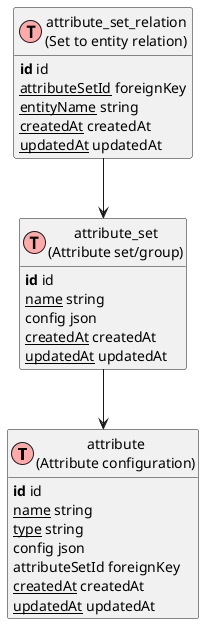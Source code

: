 @startuml
' uncomment the line below if you're using computer with a retina display
' skinparam dpi 300
!define Table(name,desc) class name as "desc" << (T,#FFAAAA) >>
!define ForeignTable(name,desc) class name as "desc" << (T,#ada6a6) >>
!define TranslationTable(name,desc) class name as "desc" << (I,#4286f4) >>
' we use bold for primary key
' green color for unique
' and underscore for not_null
!define primary_key(x) <b>x</b>
!define unique(x) <color:green>x</color>
!define not_null(x) <u>x</u>
' other tags available:
' <i></i>
' <back:COLOR></color>, where color is a color name or html color code
' (#FFAACC)
' see: http://plantuml.com/classes.html#More
hide methods
hide stereotypes
hide empty members
skinparam backgroundColor #FFFFFF

' entities

Table(ShopwareCoreFrameworkAttributeAttributeDefinition, "attribute\n(Attribute configuration)") {
   primary_key(id) id
   not_null(name) string
   not_null(type) string
   config json
   attributeSetId foreignKey
   not_null(createdAt) createdAt
   not_null(updatedAt) updatedAt
}
Table(ShopwareCoreFrameworkAttributeAggregateAttributeSetAttributeSetDefinition, "attribute_set\n(Attribute set/group)") {
   primary_key(id) id
   not_null(name) string
   config json
   not_null(createdAt) createdAt
   not_null(updatedAt) updatedAt
}
Table(ShopwareCoreFrameworkAttributeAggregateAttributeSetRelationAttributeSetRelationDefinition, "attribute_set_relation\n(Set to entity relation)") {
   primary_key(id) id
   not_null(attributeSetId) foreignKey
   not_null(entityName) string
   not_null(createdAt) createdAt
   not_null(updatedAt) updatedAt
}

' relationshipd

ShopwareCoreFrameworkAttributeAggregateAttributeSetAttributeSetDefinition --> ShopwareCoreFrameworkAttributeAttributeDefinition
ShopwareCoreFrameworkAttributeAggregateAttributeSetRelationAttributeSetRelationDefinition --> ShopwareCoreFrameworkAttributeAggregateAttributeSetAttributeSetDefinition
@enduml
